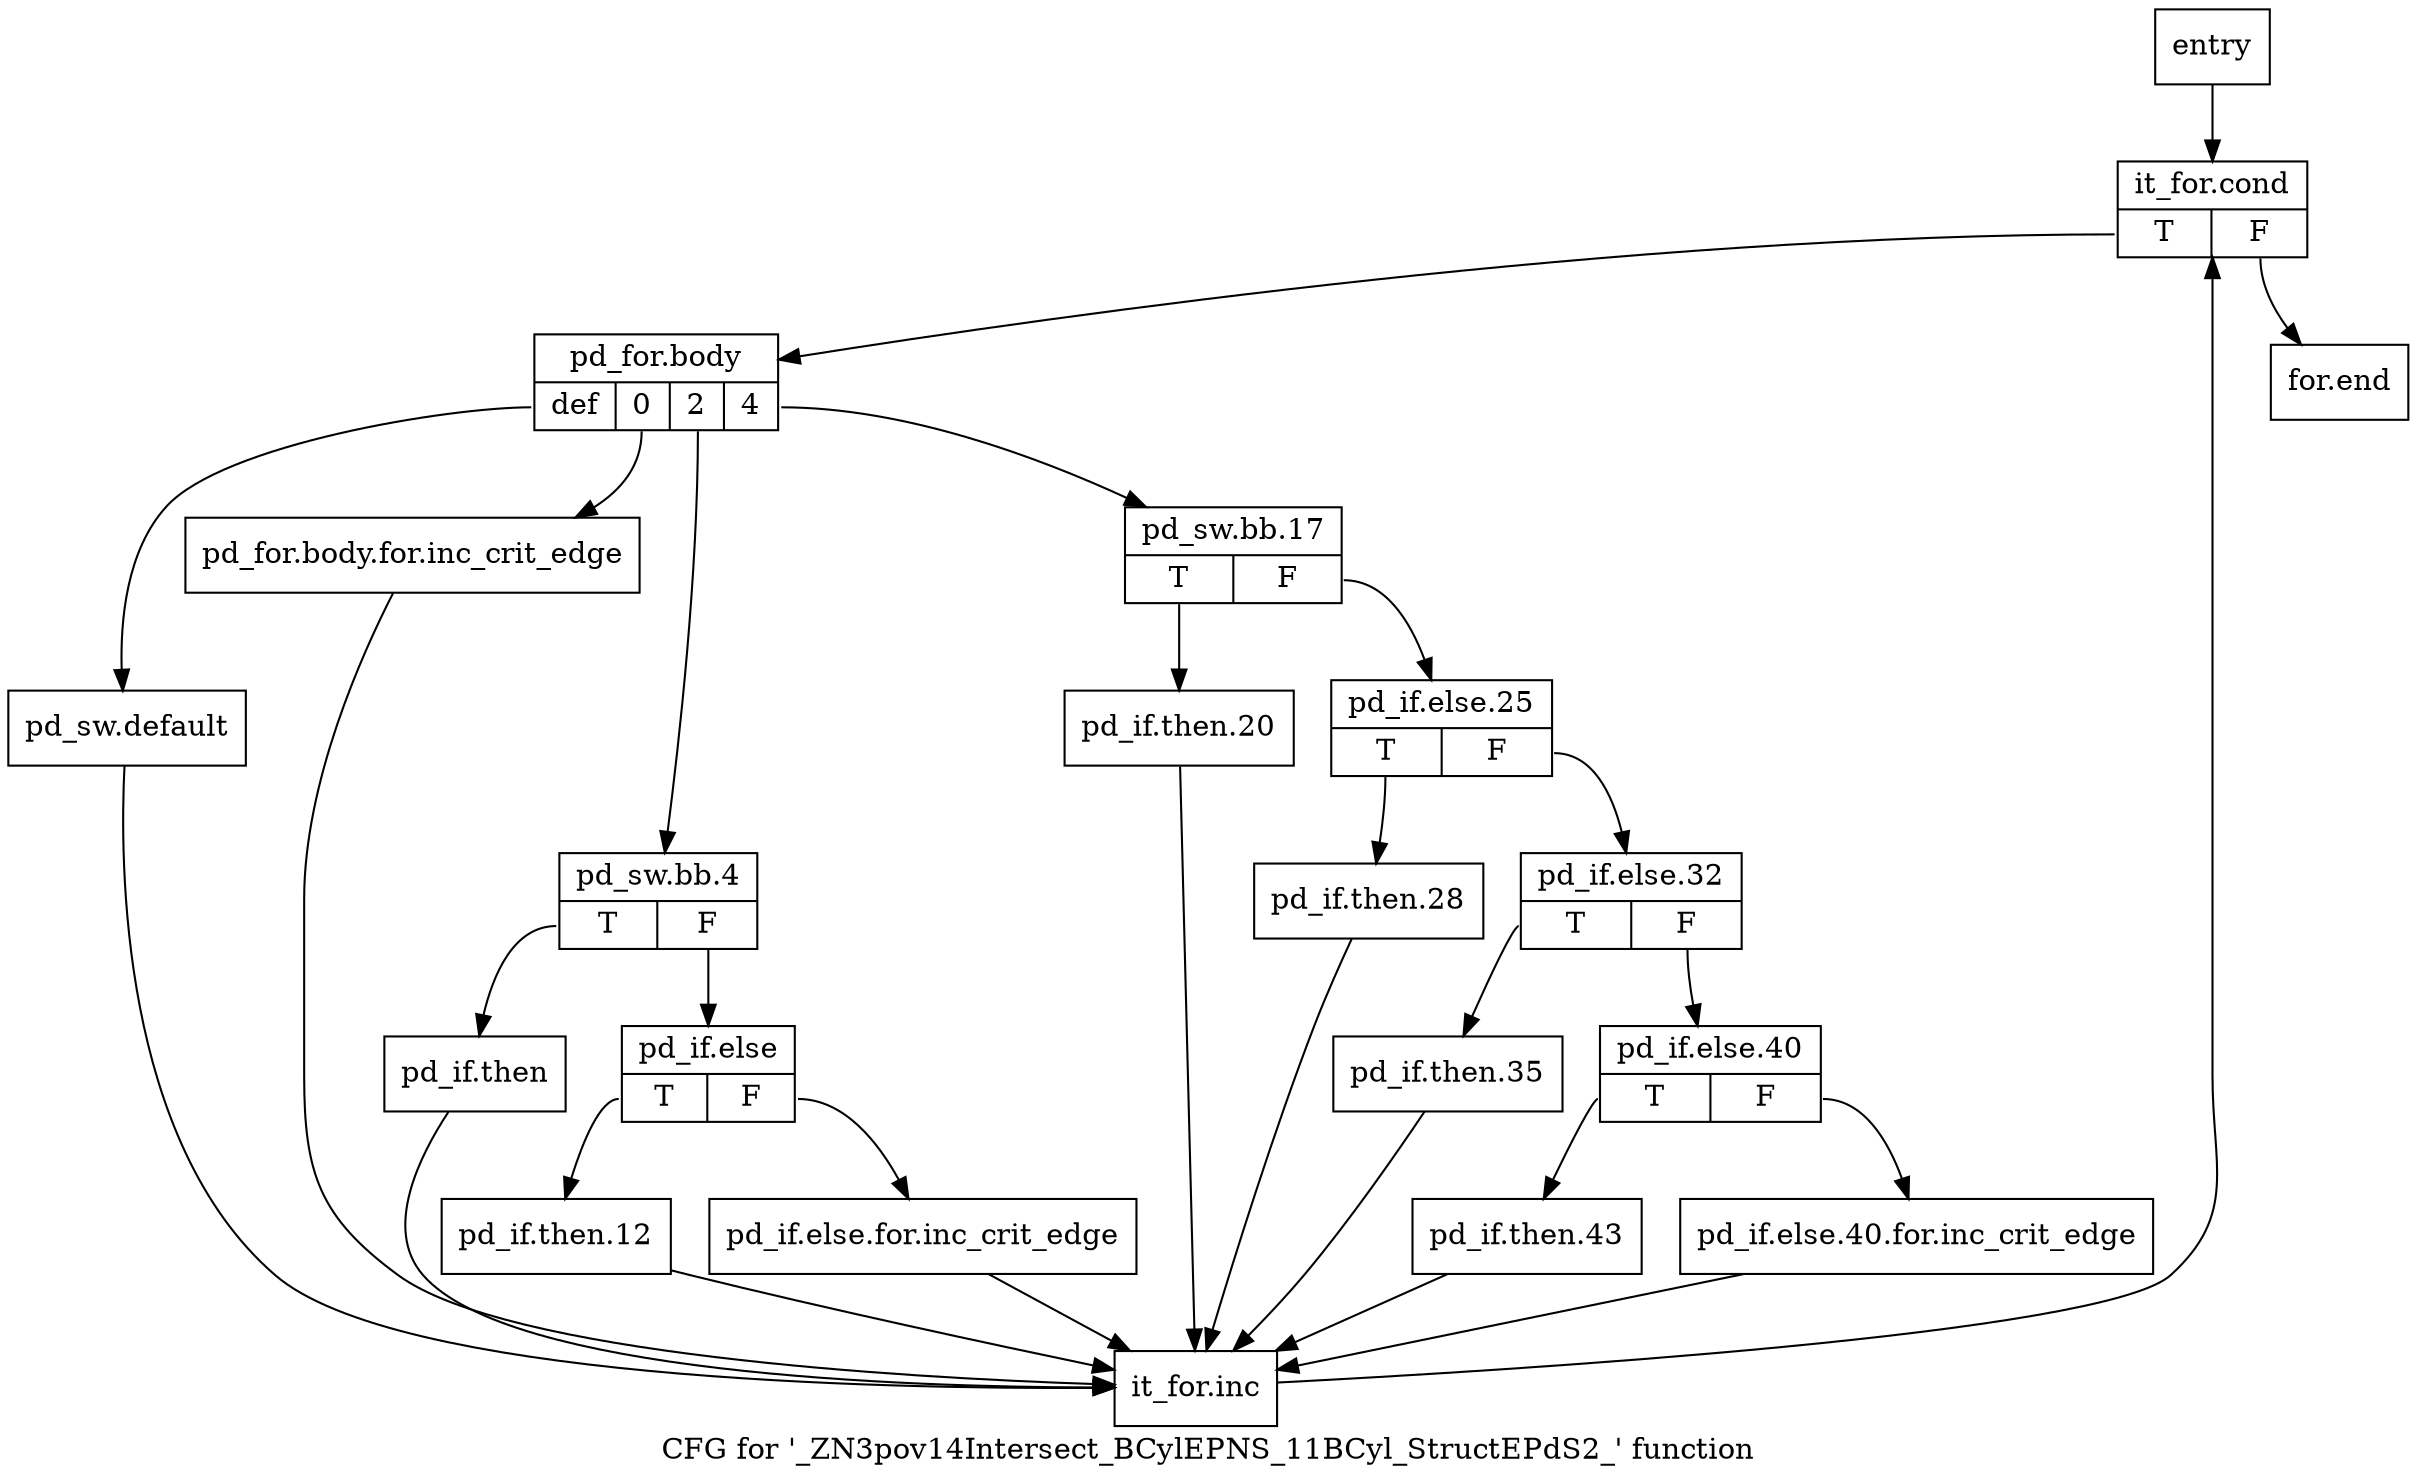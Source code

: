 digraph "CFG for '_ZN3pov14Intersect_BCylEPNS_11BCyl_StructEPdS2_' function" {
	label="CFG for '_ZN3pov14Intersect_BCylEPNS_11BCyl_StructEPdS2_' function";

	Node0xcc38b0 [shape=record,label="{entry}"];
	Node0xcc38b0 -> Node0xcc3900;
	Node0xcc3900 [shape=record,label="{it_for.cond|{<s0>T|<s1>F}}"];
	Node0xcc3900:s0 -> Node0xcc3950;
	Node0xcc3900:s1 -> Node0xcc3ef0;
	Node0xcc3950 [shape=record,label="{pd_for.body|{<s0>def|<s1>0|<s2>2|<s3>4}}"];
	Node0xcc3950:s0 -> Node0xcc3e50;
	Node0xcc3950:s1 -> Node0xcc39a0;
	Node0xcc3950:s2 -> Node0xcc39f0;
	Node0xcc3950:s3 -> Node0xcc3b80;
	Node0xcc39a0 [shape=record,label="{pd_for.body.for.inc_crit_edge}"];
	Node0xcc39a0 -> Node0xcc3ea0;
	Node0xcc39f0 [shape=record,label="{pd_sw.bb.4|{<s0>T|<s1>F}}"];
	Node0xcc39f0:s0 -> Node0xcc3a40;
	Node0xcc39f0:s1 -> Node0xcc3a90;
	Node0xcc3a40 [shape=record,label="{pd_if.then}"];
	Node0xcc3a40 -> Node0xcc3ea0;
	Node0xcc3a90 [shape=record,label="{pd_if.else|{<s0>T|<s1>F}}"];
	Node0xcc3a90:s0 -> Node0xcc3b30;
	Node0xcc3a90:s1 -> Node0xcc3ae0;
	Node0xcc3ae0 [shape=record,label="{pd_if.else.for.inc_crit_edge}"];
	Node0xcc3ae0 -> Node0xcc3ea0;
	Node0xcc3b30 [shape=record,label="{pd_if.then.12}"];
	Node0xcc3b30 -> Node0xcc3ea0;
	Node0xcc3b80 [shape=record,label="{pd_sw.bb.17|{<s0>T|<s1>F}}"];
	Node0xcc3b80:s0 -> Node0xcc3bd0;
	Node0xcc3b80:s1 -> Node0xcc3c20;
	Node0xcc3bd0 [shape=record,label="{pd_if.then.20}"];
	Node0xcc3bd0 -> Node0xcc3ea0;
	Node0xcc3c20 [shape=record,label="{pd_if.else.25|{<s0>T|<s1>F}}"];
	Node0xcc3c20:s0 -> Node0xcc3c70;
	Node0xcc3c20:s1 -> Node0xcc3cc0;
	Node0xcc3c70 [shape=record,label="{pd_if.then.28}"];
	Node0xcc3c70 -> Node0xcc3ea0;
	Node0xcc3cc0 [shape=record,label="{pd_if.else.32|{<s0>T|<s1>F}}"];
	Node0xcc3cc0:s0 -> Node0xcc3d10;
	Node0xcc3cc0:s1 -> Node0xcc3d60;
	Node0xcc3d10 [shape=record,label="{pd_if.then.35}"];
	Node0xcc3d10 -> Node0xcc3ea0;
	Node0xcc3d60 [shape=record,label="{pd_if.else.40|{<s0>T|<s1>F}}"];
	Node0xcc3d60:s0 -> Node0xcc3e00;
	Node0xcc3d60:s1 -> Node0xcc3db0;
	Node0xcc3db0 [shape=record,label="{pd_if.else.40.for.inc_crit_edge}"];
	Node0xcc3db0 -> Node0xcc3ea0;
	Node0xcc3e00 [shape=record,label="{pd_if.then.43}"];
	Node0xcc3e00 -> Node0xcc3ea0;
	Node0xcc3e50 [shape=record,label="{pd_sw.default}"];
	Node0xcc3e50 -> Node0xcc3ea0;
	Node0xcc3ea0 [shape=record,label="{it_for.inc}"];
	Node0xcc3ea0 -> Node0xcc3900;
	Node0xcc3ef0 [shape=record,label="{for.end}"];
}
